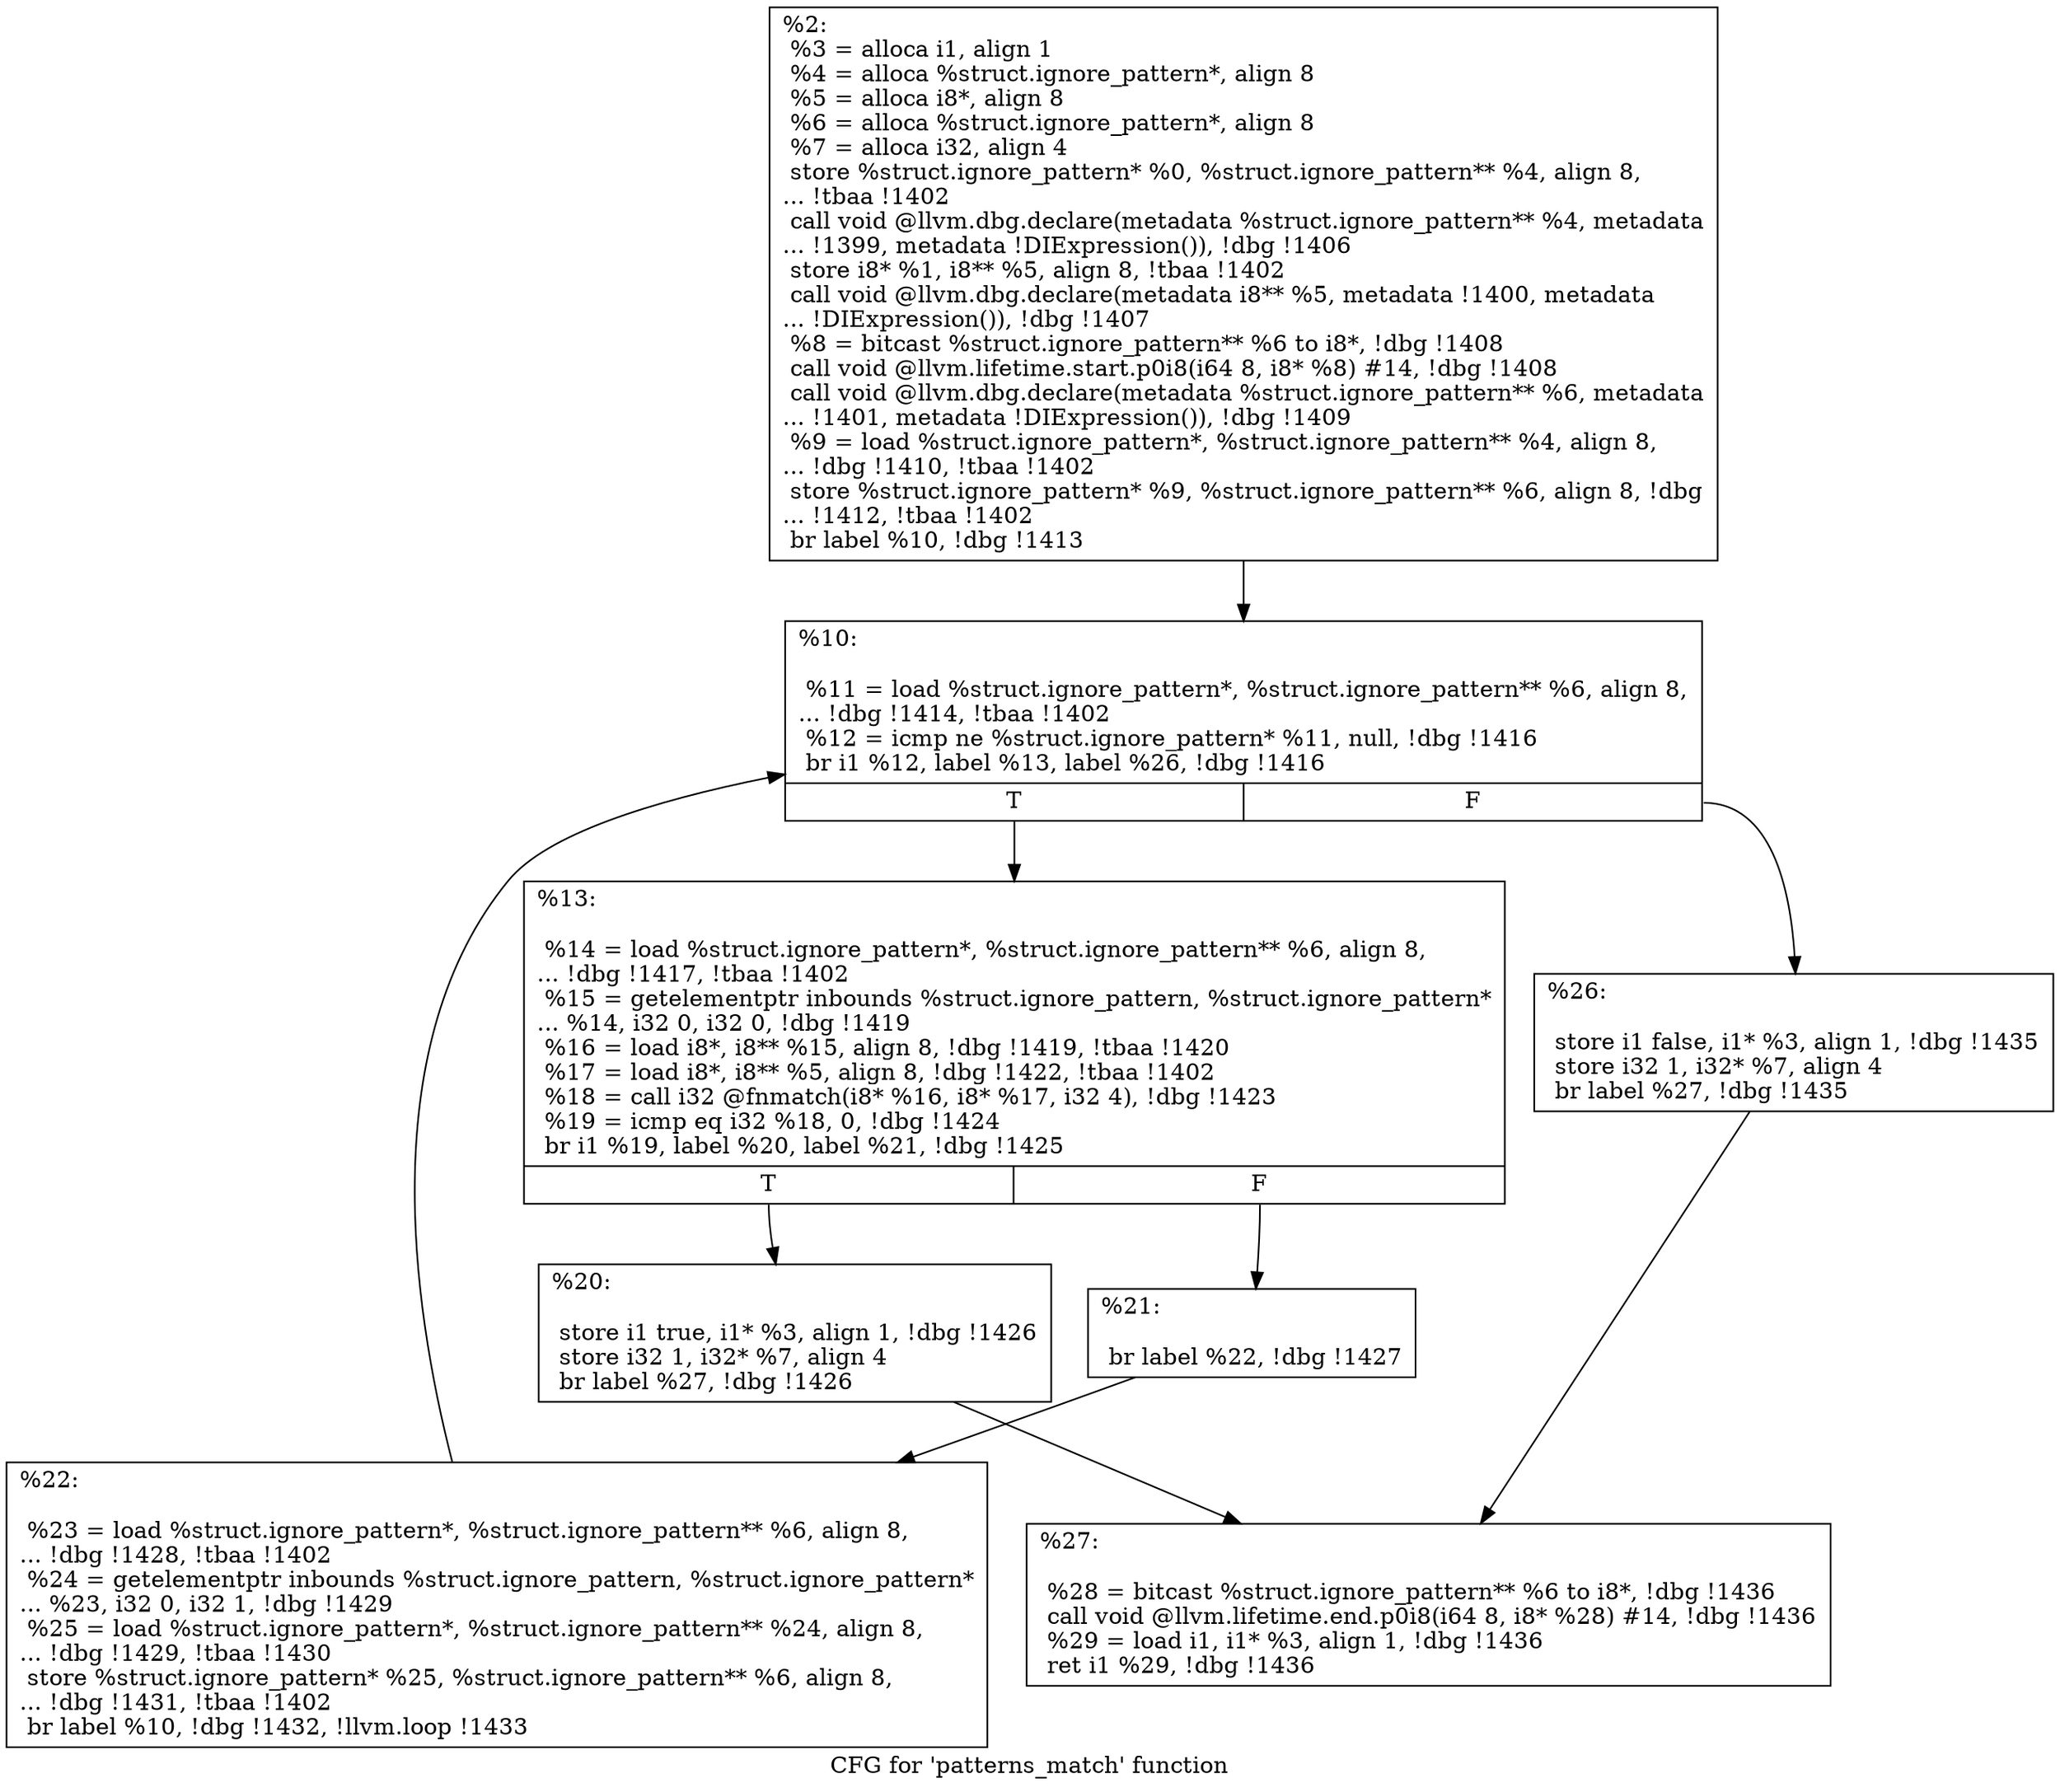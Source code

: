 digraph "CFG for 'patterns_match' function" {
	label="CFG for 'patterns_match' function";

	Node0x22d88e0 [shape=record,label="{%2:\l  %3 = alloca i1, align 1\l  %4 = alloca %struct.ignore_pattern*, align 8\l  %5 = alloca i8*, align 8\l  %6 = alloca %struct.ignore_pattern*, align 8\l  %7 = alloca i32, align 4\l  store %struct.ignore_pattern* %0, %struct.ignore_pattern** %4, align 8,\l... !tbaa !1402\l  call void @llvm.dbg.declare(metadata %struct.ignore_pattern** %4, metadata\l... !1399, metadata !DIExpression()), !dbg !1406\l  store i8* %1, i8** %5, align 8, !tbaa !1402\l  call void @llvm.dbg.declare(metadata i8** %5, metadata !1400, metadata\l... !DIExpression()), !dbg !1407\l  %8 = bitcast %struct.ignore_pattern** %6 to i8*, !dbg !1408\l  call void @llvm.lifetime.start.p0i8(i64 8, i8* %8) #14, !dbg !1408\l  call void @llvm.dbg.declare(metadata %struct.ignore_pattern** %6, metadata\l... !1401, metadata !DIExpression()), !dbg !1409\l  %9 = load %struct.ignore_pattern*, %struct.ignore_pattern** %4, align 8,\l... !dbg !1410, !tbaa !1402\l  store %struct.ignore_pattern* %9, %struct.ignore_pattern** %6, align 8, !dbg\l... !1412, !tbaa !1402\l  br label %10, !dbg !1413\l}"];
	Node0x22d88e0 -> Node0x22d8930;
	Node0x22d8930 [shape=record,label="{%10:\l\l  %11 = load %struct.ignore_pattern*, %struct.ignore_pattern** %6, align 8,\l... !dbg !1414, !tbaa !1402\l  %12 = icmp ne %struct.ignore_pattern* %11, null, !dbg !1416\l  br i1 %12, label %13, label %26, !dbg !1416\l|{<s0>T|<s1>F}}"];
	Node0x22d8930:s0 -> Node0x22d8980;
	Node0x22d8930:s1 -> Node0x22d8ac0;
	Node0x22d8980 [shape=record,label="{%13:\l\l  %14 = load %struct.ignore_pattern*, %struct.ignore_pattern** %6, align 8,\l... !dbg !1417, !tbaa !1402\l  %15 = getelementptr inbounds %struct.ignore_pattern, %struct.ignore_pattern*\l... %14, i32 0, i32 0, !dbg !1419\l  %16 = load i8*, i8** %15, align 8, !dbg !1419, !tbaa !1420\l  %17 = load i8*, i8** %5, align 8, !dbg !1422, !tbaa !1402\l  %18 = call i32 @fnmatch(i8* %16, i8* %17, i32 4), !dbg !1423\l  %19 = icmp eq i32 %18, 0, !dbg !1424\l  br i1 %19, label %20, label %21, !dbg !1425\l|{<s0>T|<s1>F}}"];
	Node0x22d8980:s0 -> Node0x22d89d0;
	Node0x22d8980:s1 -> Node0x22d8a20;
	Node0x22d89d0 [shape=record,label="{%20:\l\l  store i1 true, i1* %3, align 1, !dbg !1426\l  store i32 1, i32* %7, align 4\l  br label %27, !dbg !1426\l}"];
	Node0x22d89d0 -> Node0x22d8b10;
	Node0x22d8a20 [shape=record,label="{%21:\l\l  br label %22, !dbg !1427\l}"];
	Node0x22d8a20 -> Node0x22d8a70;
	Node0x22d8a70 [shape=record,label="{%22:\l\l  %23 = load %struct.ignore_pattern*, %struct.ignore_pattern** %6, align 8,\l... !dbg !1428, !tbaa !1402\l  %24 = getelementptr inbounds %struct.ignore_pattern, %struct.ignore_pattern*\l... %23, i32 0, i32 1, !dbg !1429\l  %25 = load %struct.ignore_pattern*, %struct.ignore_pattern** %24, align 8,\l... !dbg !1429, !tbaa !1430\l  store %struct.ignore_pattern* %25, %struct.ignore_pattern** %6, align 8,\l... !dbg !1431, !tbaa !1402\l  br label %10, !dbg !1432, !llvm.loop !1433\l}"];
	Node0x22d8a70 -> Node0x22d8930;
	Node0x22d8ac0 [shape=record,label="{%26:\l\l  store i1 false, i1* %3, align 1, !dbg !1435\l  store i32 1, i32* %7, align 4\l  br label %27, !dbg !1435\l}"];
	Node0x22d8ac0 -> Node0x22d8b10;
	Node0x22d8b10 [shape=record,label="{%27:\l\l  %28 = bitcast %struct.ignore_pattern** %6 to i8*, !dbg !1436\l  call void @llvm.lifetime.end.p0i8(i64 8, i8* %28) #14, !dbg !1436\l  %29 = load i1, i1* %3, align 1, !dbg !1436\l  ret i1 %29, !dbg !1436\l}"];
}
